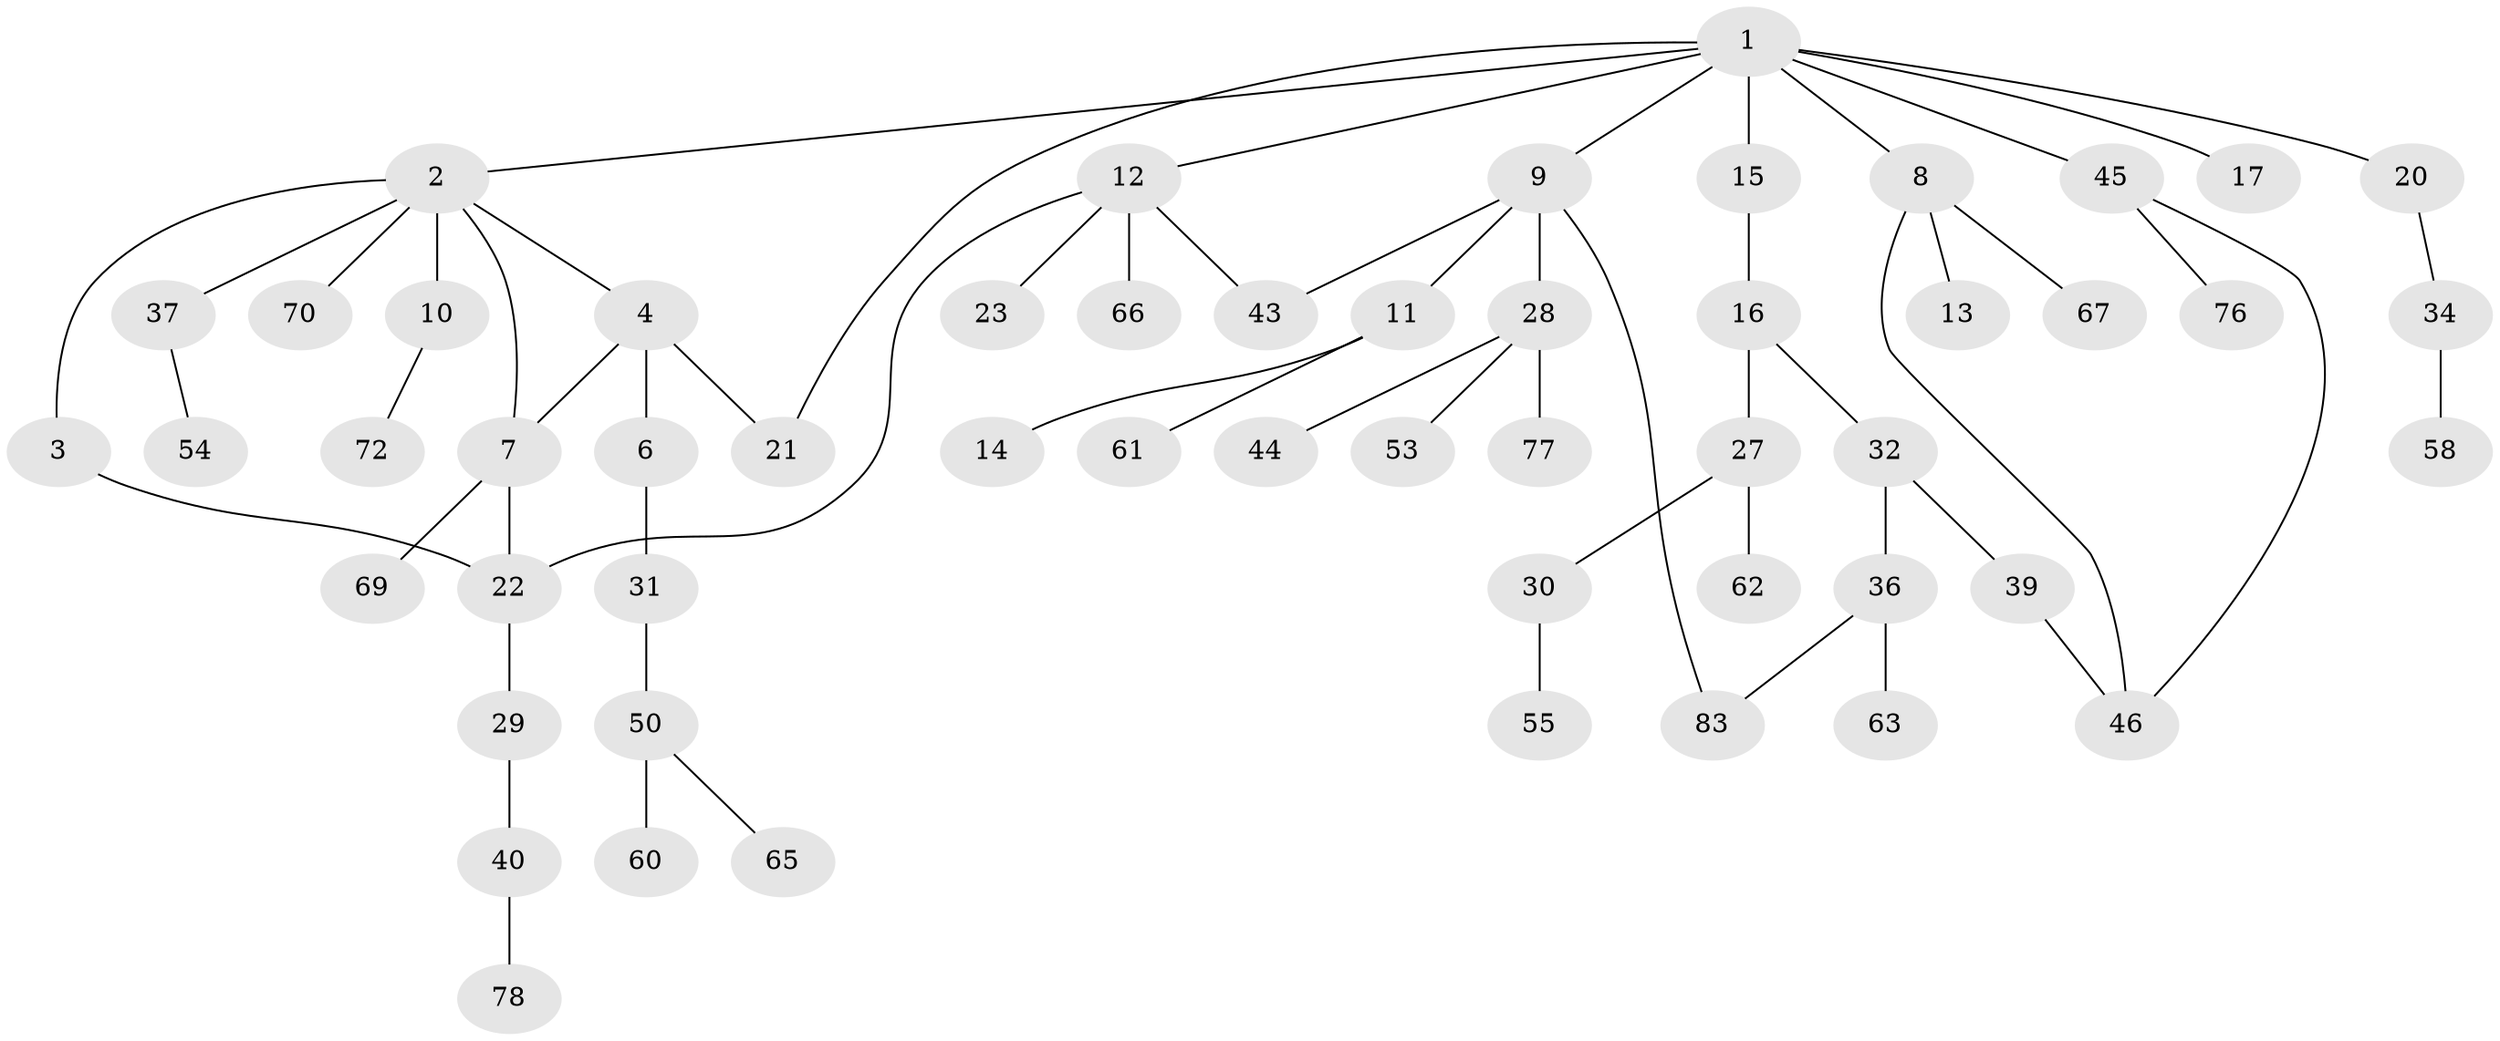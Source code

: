// Generated by graph-tools (version 1.1) at 2025/23/03/03/25 07:23:30]
// undirected, 54 vertices, 61 edges
graph export_dot {
graph [start="1"]
  node [color=gray90,style=filled];
  1 [super="+5"];
  2 [super="+80"];
  3 [super="+79"];
  4 [super="+19"];
  6 [super="+42"];
  7 [super="+26"];
  8 [super="+52"];
  9 [super="+84"];
  10 [super="+35"];
  11 [super="+38"];
  12 [super="+47"];
  13 [super="+56"];
  14 [super="+68"];
  15;
  16 [super="+24"];
  17 [super="+18"];
  20 [super="+64"];
  21 [super="+25"];
  22 [super="+59"];
  23;
  27 [super="+41"];
  28 [super="+49"];
  29;
  30;
  31;
  32 [super="+33"];
  34;
  36 [super="+57"];
  37;
  39 [super="+71"];
  40 [super="+48"];
  43;
  44;
  45;
  46 [super="+75"];
  50 [super="+51"];
  53 [super="+74"];
  54;
  55;
  58 [super="+82"];
  60;
  61;
  62;
  63;
  65;
  66;
  67 [super="+73"];
  69;
  70;
  72;
  76 [super="+81"];
  77;
  78;
  83;
  1 -- 2;
  1 -- 8;
  1 -- 9;
  1 -- 12;
  1 -- 20;
  1 -- 21;
  1 -- 45;
  1 -- 17;
  1 -- 15;
  2 -- 3;
  2 -- 4;
  2 -- 10;
  2 -- 37;
  2 -- 70;
  2 -- 7;
  3 -- 22;
  4 -- 6;
  4 -- 7;
  4 -- 21;
  6 -- 31;
  7 -- 22;
  7 -- 69;
  8 -- 13;
  8 -- 46;
  8 -- 67;
  9 -- 11;
  9 -- 28;
  9 -- 43;
  9 -- 83;
  10 -- 72;
  11 -- 14;
  11 -- 61;
  12 -- 23;
  12 -- 66;
  12 -- 43;
  12 -- 22;
  15 -- 16;
  16 -- 27;
  16 -- 32;
  20 -- 34;
  22 -- 29;
  27 -- 30;
  27 -- 62;
  28 -- 44;
  28 -- 77;
  28 -- 53;
  29 -- 40;
  30 -- 55;
  31 -- 50;
  32 -- 36;
  32 -- 39;
  34 -- 58;
  36 -- 63;
  36 -- 83;
  37 -- 54;
  39 -- 46;
  40 -- 78;
  45 -- 76;
  45 -- 46;
  50 -- 65;
  50 -- 60;
}
